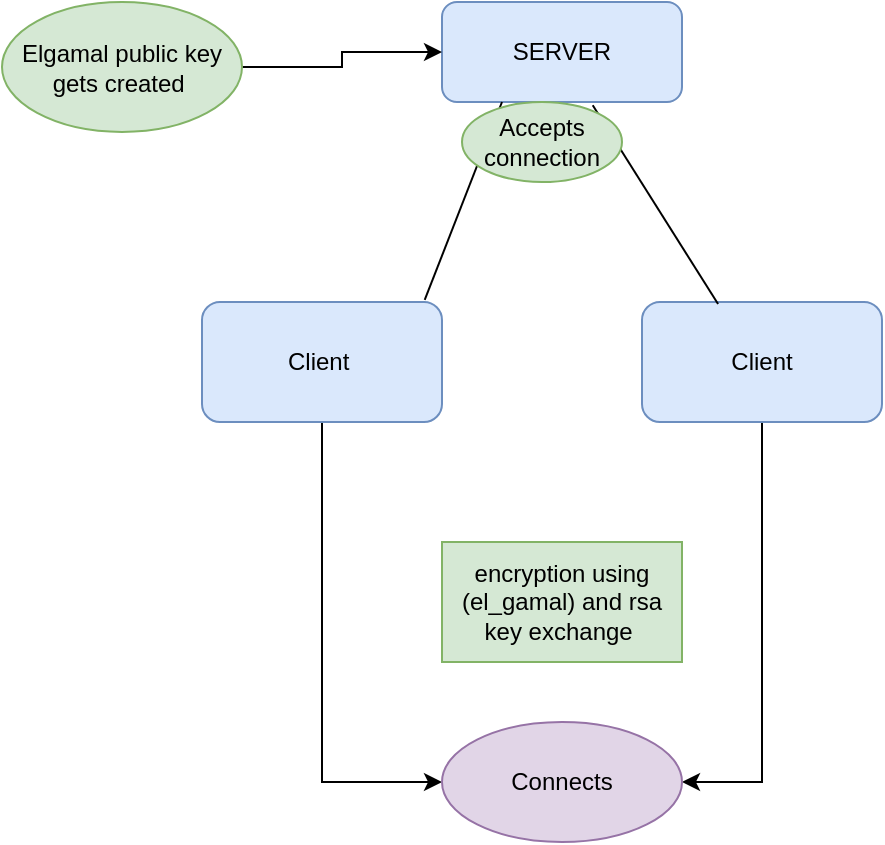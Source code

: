 <mxfile version="23.1.6" type="device">
  <diagram name="Page-1" id="9zbH0cF-_lzCxYYPnGsm">
    <mxGraphModel dx="746" dy="506" grid="1" gridSize="10" guides="1" tooltips="1" connect="1" arrows="1" fold="1" page="1" pageScale="1" pageWidth="827" pageHeight="1169" math="0" shadow="0">
      <root>
        <mxCell id="0" />
        <mxCell id="1" parent="0" />
        <mxCell id="Z_HGKR70PhSEz0dFQlHK-3" value="SERVER" style="rounded=1;whiteSpace=wrap;html=1;fillColor=#dae8fc;strokeColor=#6c8ebf;" vertex="1" parent="1">
          <mxGeometry x="470" y="60" width="120" height="50" as="geometry" />
        </mxCell>
        <mxCell id="Z_HGKR70PhSEz0dFQlHK-7" style="edgeStyle=orthogonalEdgeStyle;rounded=0;orthogonalLoop=1;jettySize=auto;html=1;exitX=0.5;exitY=1;exitDx=0;exitDy=0;entryX=0;entryY=0.5;entryDx=0;entryDy=0;" edge="1" parent="1" source="Z_HGKR70PhSEz0dFQlHK-4" target="Z_HGKR70PhSEz0dFQlHK-6">
          <mxGeometry relative="1" as="geometry">
            <mxPoint x="380" y="420" as="targetPoint" />
          </mxGeometry>
        </mxCell>
        <mxCell id="Z_HGKR70PhSEz0dFQlHK-4" value="Client&amp;nbsp;" style="rounded=1;whiteSpace=wrap;html=1;fillColor=#dae8fc;strokeColor=#6c8ebf;" vertex="1" parent="1">
          <mxGeometry x="350" y="210" width="120" height="60" as="geometry" />
        </mxCell>
        <mxCell id="Z_HGKR70PhSEz0dFQlHK-11" value="" style="edgeStyle=orthogonalEdgeStyle;rounded=0;orthogonalLoop=1;jettySize=auto;html=1;entryX=1;entryY=0.5;entryDx=0;entryDy=0;" edge="1" parent="1" source="Z_HGKR70PhSEz0dFQlHK-5" target="Z_HGKR70PhSEz0dFQlHK-6">
          <mxGeometry relative="1" as="geometry">
            <mxPoint x="670" y="350" as="targetPoint" />
          </mxGeometry>
        </mxCell>
        <mxCell id="Z_HGKR70PhSEz0dFQlHK-5" value="Client" style="rounded=1;whiteSpace=wrap;html=1;fillColor=#dae8fc;strokeColor=#6c8ebf;" vertex="1" parent="1">
          <mxGeometry x="570" y="210" width="120" height="60" as="geometry" />
        </mxCell>
        <mxCell id="Z_HGKR70PhSEz0dFQlHK-6" value="Connects" style="ellipse;whiteSpace=wrap;html=1;fillColor=#e1d5e7;strokeColor=#9673a6;" vertex="1" parent="1">
          <mxGeometry x="470" y="420" width="120" height="60" as="geometry" />
        </mxCell>
        <mxCell id="Z_HGKR70PhSEz0dFQlHK-12" value="encryption using (el_gamal) and rsa key exchange&amp;nbsp;" style="rounded=0;whiteSpace=wrap;html=1;fillColor=#d5e8d4;strokeColor=#82b366;" vertex="1" parent="1">
          <mxGeometry x="470" y="330" width="120" height="60" as="geometry" />
        </mxCell>
        <mxCell id="Z_HGKR70PhSEz0dFQlHK-14" value="" style="edgeStyle=orthogonalEdgeStyle;rounded=0;orthogonalLoop=1;jettySize=auto;html=1;" edge="1" parent="1" source="Z_HGKR70PhSEz0dFQlHK-13" target="Z_HGKR70PhSEz0dFQlHK-3">
          <mxGeometry relative="1" as="geometry" />
        </mxCell>
        <mxCell id="Z_HGKR70PhSEz0dFQlHK-13" value="Elgamal public key gets created&amp;nbsp;" style="ellipse;whiteSpace=wrap;html=1;fillColor=#d5e8d4;strokeColor=#82b366;" vertex="1" parent="1">
          <mxGeometry x="250" y="60" width="120" height="65" as="geometry" />
        </mxCell>
        <mxCell id="Z_HGKR70PhSEz0dFQlHK-15" value="" style="endArrow=none;html=1;rounded=0;exitX=0.928;exitY=-0.017;exitDx=0;exitDy=0;exitPerimeter=0;entryX=0.25;entryY=1;entryDx=0;entryDy=0;" edge="1" parent="1" source="Z_HGKR70PhSEz0dFQlHK-4" target="Z_HGKR70PhSEz0dFQlHK-3">
          <mxGeometry width="50" height="50" relative="1" as="geometry">
            <mxPoint x="480" y="180" as="sourcePoint" />
            <mxPoint x="530" y="130" as="targetPoint" />
          </mxGeometry>
        </mxCell>
        <mxCell id="Z_HGKR70PhSEz0dFQlHK-16" value="" style="endArrow=none;html=1;rounded=0;exitX=0.317;exitY=0.017;exitDx=0;exitDy=0;exitPerimeter=0;entryX=0.628;entryY=1.033;entryDx=0;entryDy=0;entryPerimeter=0;" edge="1" parent="1" source="Z_HGKR70PhSEz0dFQlHK-5" target="Z_HGKR70PhSEz0dFQlHK-3">
          <mxGeometry width="50" height="50" relative="1" as="geometry">
            <mxPoint x="500" y="170" as="sourcePoint" />
            <mxPoint x="570" y="110" as="targetPoint" />
          </mxGeometry>
        </mxCell>
        <mxCell id="Z_HGKR70PhSEz0dFQlHK-17" value="Accepts connection" style="ellipse;whiteSpace=wrap;html=1;fillColor=#d5e8d4;strokeColor=#82b366;" vertex="1" parent="1">
          <mxGeometry x="480" y="110" width="80" height="40" as="geometry" />
        </mxCell>
      </root>
    </mxGraphModel>
  </diagram>
</mxfile>

